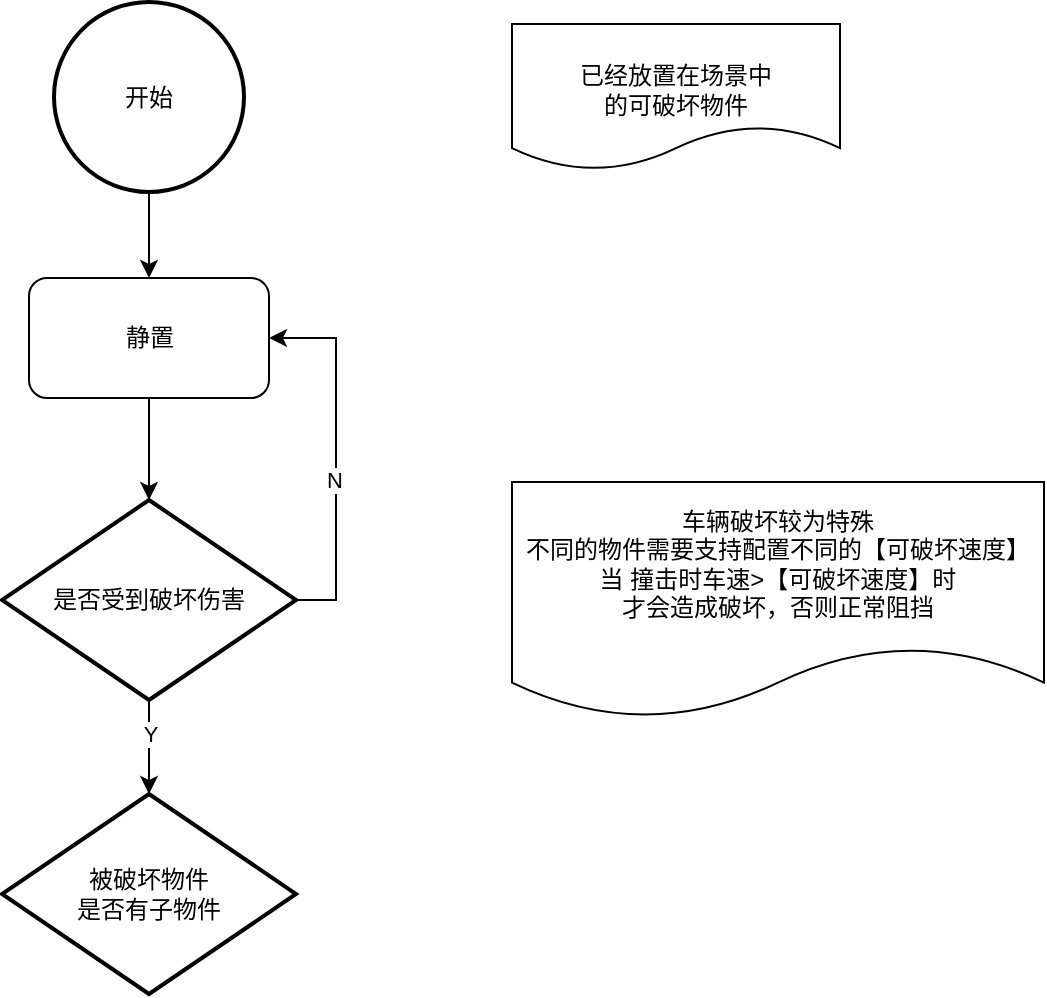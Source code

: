 <mxfile version="24.9.1">
  <diagram name="第 1 页" id="Va7lesuhmlkd4zRvfCV4">
    <mxGraphModel dx="988" dy="523" grid="0" gridSize="10" guides="1" tooltips="1" connect="1" arrows="1" fold="1" page="0" pageScale="1" pageWidth="827" pageHeight="1169" math="0" shadow="0">
      <root>
        <mxCell id="0" />
        <mxCell id="1" parent="0" />
        <mxCell id="n4h6cx65gVVSt2BHoM08-6" value="" style="edgeStyle=orthogonalEdgeStyle;rounded=0;orthogonalLoop=1;jettySize=auto;html=1;" edge="1" parent="1" source="n4h6cx65gVVSt2BHoM08-3" target="n4h6cx65gVVSt2BHoM08-5">
          <mxGeometry relative="1" as="geometry" />
        </mxCell>
        <mxCell id="n4h6cx65gVVSt2BHoM08-3" value="&lt;div&gt;&lt;span style=&quot;background-color: initial;&quot;&gt;开始&lt;/span&gt;&lt;/div&gt;" style="strokeWidth=2;html=1;shape=mxgraph.flowchart.start_2;whiteSpace=wrap;" vertex="1" parent="1">
          <mxGeometry x="184" y="147" width="95" height="95" as="geometry" />
        </mxCell>
        <mxCell id="n4h6cx65gVVSt2BHoM08-8" style="edgeStyle=orthogonalEdgeStyle;rounded=0;orthogonalLoop=1;jettySize=auto;html=1;exitX=1;exitY=0.5;exitDx=0;exitDy=0;exitPerimeter=0;entryX=1;entryY=0.5;entryDx=0;entryDy=0;" edge="1" parent="1" source="n4h6cx65gVVSt2BHoM08-4" target="n4h6cx65gVVSt2BHoM08-5">
          <mxGeometry relative="1" as="geometry" />
        </mxCell>
        <mxCell id="n4h6cx65gVVSt2BHoM08-9" value="N" style="edgeLabel;html=1;align=center;verticalAlign=middle;resizable=0;points=[];" vertex="1" connectable="0" parent="n4h6cx65gVVSt2BHoM08-8">
          <mxGeometry x="-0.165" y="-2" relative="1" as="geometry">
            <mxPoint x="-3" y="-3" as="offset" />
          </mxGeometry>
        </mxCell>
        <mxCell id="n4h6cx65gVVSt2BHoM08-4" value="是否受到破坏伤害" style="strokeWidth=2;html=1;shape=mxgraph.flowchart.decision;whiteSpace=wrap;" vertex="1" parent="1">
          <mxGeometry x="158" y="396" width="147" height="100" as="geometry" />
        </mxCell>
        <mxCell id="n4h6cx65gVVSt2BHoM08-5" value="静置" style="rounded=1;whiteSpace=wrap;html=1;" vertex="1" parent="1">
          <mxGeometry x="171.5" y="285" width="120" height="60" as="geometry" />
        </mxCell>
        <mxCell id="n4h6cx65gVVSt2BHoM08-7" style="edgeStyle=orthogonalEdgeStyle;rounded=0;orthogonalLoop=1;jettySize=auto;html=1;exitX=0.5;exitY=1;exitDx=0;exitDy=0;entryX=0.5;entryY=0;entryDx=0;entryDy=0;entryPerimeter=0;" edge="1" parent="1" source="n4h6cx65gVVSt2BHoM08-5" target="n4h6cx65gVVSt2BHoM08-4">
          <mxGeometry relative="1" as="geometry" />
        </mxCell>
        <mxCell id="n4h6cx65gVVSt2BHoM08-10" value="车辆破坏较为特殊&lt;div&gt;不同的物件需要支持配置不同的【可破坏速度】&lt;/div&gt;&lt;div&gt;当 撞击时车速&amp;gt;&lt;span style=&quot;background-color: initial;&quot;&gt;【可破坏速度】&lt;/span&gt;时&lt;/div&gt;&lt;div&gt;才会造成破坏，否则正常阻挡&lt;/div&gt;" style="shape=document;whiteSpace=wrap;html=1;boundedLbl=1;" vertex="1" parent="1">
          <mxGeometry x="413" y="387" width="266" height="118" as="geometry" />
        </mxCell>
        <mxCell id="n4h6cx65gVVSt2BHoM08-11" value="&lt;div style=&quot;forced-color-adjust: none; color: rgb(0, 0, 0); font-family: Helvetica; font-size: 12px; font-style: normal; font-variant-ligatures: normal; font-variant-caps: normal; font-weight: 400; letter-spacing: normal; orphans: 2; text-align: center; text-indent: 0px; text-transform: none; widows: 2; word-spacing: 0px; -webkit-text-stroke-width: 0px; white-space: normal; background-color: rgb(255, 255, 255); text-decoration-thickness: initial; text-decoration-style: initial; text-decoration-color: initial;&quot;&gt;&lt;br&gt;&lt;/div&gt;" style="text;whiteSpace=wrap;html=1;" vertex="1" parent="1">
          <mxGeometry x="426.997" y="181" width="124" height="51" as="geometry" />
        </mxCell>
        <mxCell id="n4h6cx65gVVSt2BHoM08-12" value="&lt;br&gt;&lt;div style=&quot;forced-color-adjust: none; color: rgb(0, 0, 0); font-family: Helvetica; font-size: 12px; font-style: normal; font-variant-ligatures: normal; font-variant-caps: normal; font-weight: 400; letter-spacing: normal; orphans: 2; text-indent: 0px; text-transform: none; widows: 2; word-spacing: 0px; -webkit-text-stroke-width: 0px; white-space: normal; text-decoration-thickness: initial; text-decoration-style: initial; text-decoration-color: initial; text-align: center; background-color: rgb(255, 255, 255);&quot;&gt;已经放置在场景中&lt;/div&gt;&lt;div style=&quot;forced-color-adjust: none; color: rgb(0, 0, 0); font-family: Helvetica; font-size: 12px; font-style: normal; font-variant-ligatures: normal; font-variant-caps: normal; font-weight: 400; letter-spacing: normal; orphans: 2; text-indent: 0px; text-transform: none; widows: 2; word-spacing: 0px; -webkit-text-stroke-width: 0px; white-space: normal; text-decoration-thickness: initial; text-decoration-style: initial; text-decoration-color: initial; text-align: center; background-color: rgb(255, 255, 255);&quot;&gt;的可破坏物件&lt;/div&gt;" style="shape=document;whiteSpace=wrap;html=1;boundedLbl=1;" vertex="1" parent="1">
          <mxGeometry x="413" y="158" width="164" height="73" as="geometry" />
        </mxCell>
        <mxCell id="n4h6cx65gVVSt2BHoM08-13" value="被破坏物件&lt;div&gt;是否有子物件&lt;/div&gt;" style="strokeWidth=2;html=1;shape=mxgraph.flowchart.decision;whiteSpace=wrap;" vertex="1" parent="1">
          <mxGeometry x="158" y="543" width="147" height="100" as="geometry" />
        </mxCell>
        <mxCell id="n4h6cx65gVVSt2BHoM08-14" style="edgeStyle=orthogonalEdgeStyle;rounded=0;orthogonalLoop=1;jettySize=auto;html=1;exitX=0.5;exitY=1;exitDx=0;exitDy=0;exitPerimeter=0;entryX=0.5;entryY=0;entryDx=0;entryDy=0;entryPerimeter=0;" edge="1" parent="1" source="n4h6cx65gVVSt2BHoM08-4" target="n4h6cx65gVVSt2BHoM08-13">
          <mxGeometry relative="1" as="geometry" />
        </mxCell>
        <mxCell id="n4h6cx65gVVSt2BHoM08-15" value="Y" style="edgeLabel;html=1;align=center;verticalAlign=middle;resizable=0;points=[];" vertex="1" connectable="0" parent="n4h6cx65gVVSt2BHoM08-14">
          <mxGeometry x="-0.286" y="-3" relative="1" as="geometry">
            <mxPoint x="3" as="offset" />
          </mxGeometry>
        </mxCell>
      </root>
    </mxGraphModel>
  </diagram>
</mxfile>
